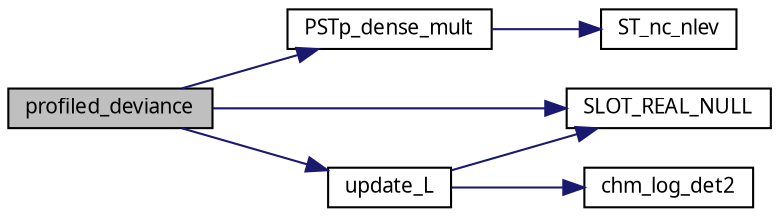 digraph G
{
  edge [fontname="FreeSans.ttf",fontsize=10,labelfontname="FreeSans.ttf",labelfontsize=10];
  node [fontname="FreeSans.ttf",fontsize=10,shape=record];
  rankdir=LR;
  Node1 [label="profiled_deviance",height=0.2,width=0.4,color="black", fillcolor="grey75", style="filled" fontcolor="black"];
  Node1 -> Node2 [color="midnightblue",fontsize=10,style="solid",fontname="FreeSans.ttf"];
  Node2 [label="PSTp_dense_mult",height=0.2,width=0.4,color="black", fillcolor="white", style="filled",URL="$lmer_8c.html#45a4b3a297e1fea3755628b53d3be26b",tooltip="dest = P *% S *% t(T) *% src for a single column"];
  Node2 -> Node3 [color="midnightblue",fontsize=10,style="solid",fontname="FreeSans.ttf"];
  Node3 [label="ST_nc_nlev",height=0.2,width=0.4,color="black", fillcolor="white", style="filled",URL="$lmer_8c.html#3a7fab2a88117d83971db12f53eaa91e",tooltip="Populate the st, nc and nlev arrays."];
  Node1 -> Node4 [color="midnightblue",fontsize=10,style="solid",fontname="FreeSans.ttf"];
  Node4 [label="SLOT_REAL_NULL",height=0.2,width=0.4,color="black", fillcolor="white", style="filled",URL="$lmer_8c.html#ff904c8d92fd93c839da5615d9d18240",tooltip="Extract the slot named nm from the object obj and return a null pointer if the slot..."];
  Node1 -> Node5 [color="midnightblue",fontsize=10,style="solid",fontname="FreeSans.ttf"];
  Node5 [label="update_L",height=0.2,width=0.4,color="black", fillcolor="white", style="filled",URL="$lmer_8c.html#2f257f628f06920b351486d48ab50026",tooltip="Update the A, L, sqrtWt and resid slots."];
  Node5 -> Node6 [color="midnightblue",fontsize=10,style="solid",fontname="FreeSans.ttf"];
  Node6 [label="chm_log_det2",height=0.2,width=0.4,color="black", fillcolor="white", style="filled",URL="$lmer_8c.html#76fcf475a3079f5068e463e2d9d32a51",tooltip="Evaluate the logarithm of the square of the determinant of L (i.e."];
  Node5 -> Node4 [color="midnightblue",fontsize=10,style="solid",fontname="FreeSans.ttf"];
}
